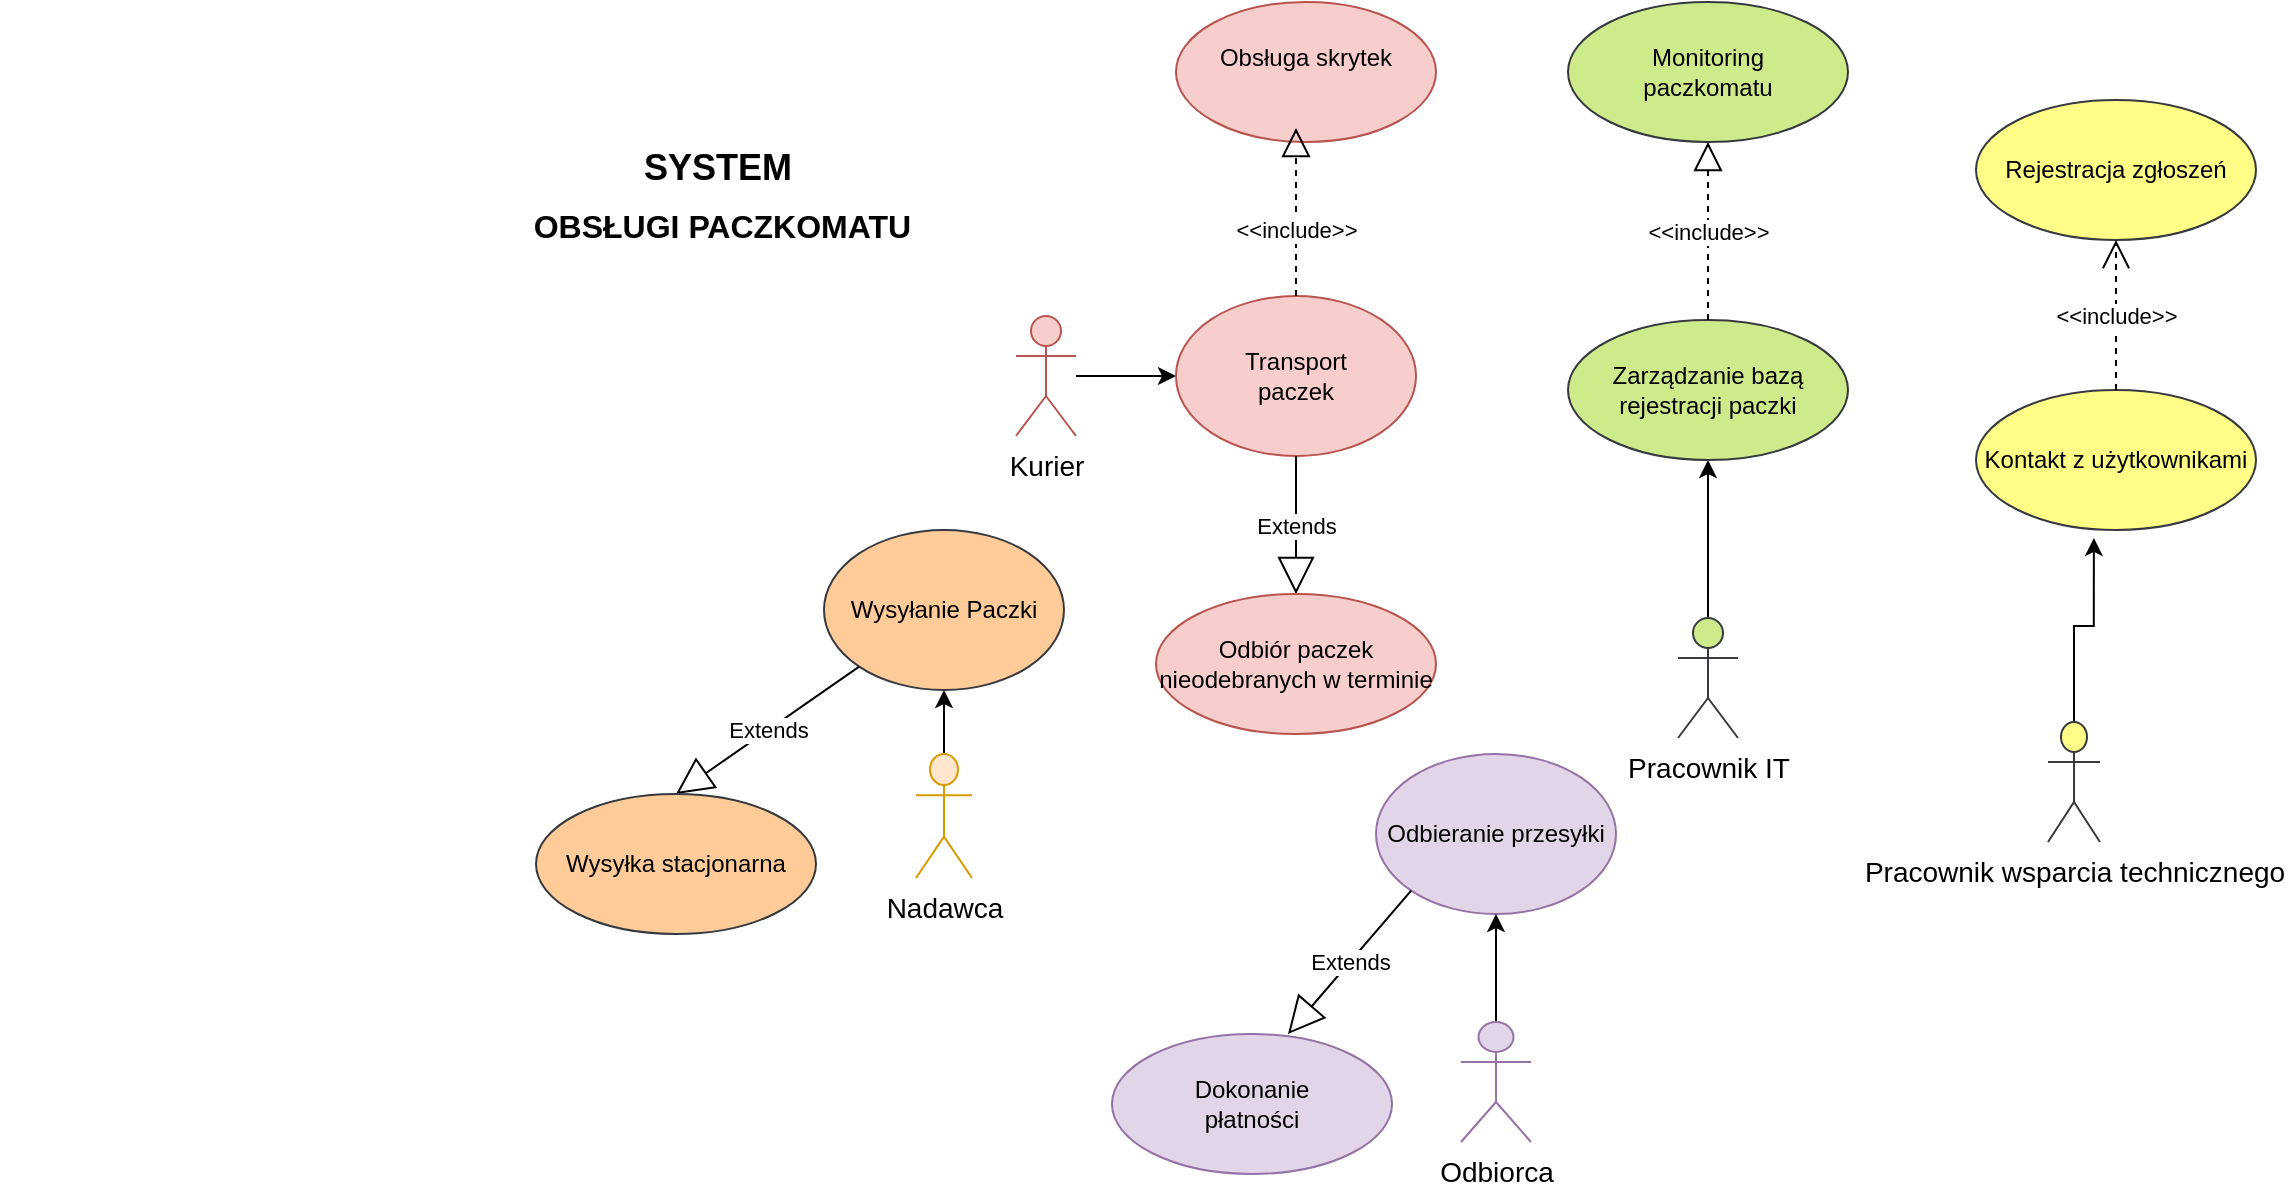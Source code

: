 <mxfile version="13.8.8" type="github">
  <diagram id="58SHCXz_HKoh9nA5pj4z" name="Page-1">
    <mxGraphModel dx="1236" dy="601" grid="1" gridSize="12" guides="1" tooltips="1" connect="1" arrows="1" fold="1" page="1" pageScale="1" pageWidth="827" pageHeight="1169" math="0" shadow="0">
      <root>
        <mxCell id="0" />
        <mxCell id="1" parent="0" />
        <mxCell id="5OjCYuiTfhgHSocP4vHS-34" style="edgeStyle=orthogonalEdgeStyle;rounded=0;orthogonalLoop=1;jettySize=auto;html=1;" parent="1" source="As6QNmNAlsdrrVxkSO4y-26" target="As6QNmNAlsdrrVxkSO4y-35" edge="1">
          <mxGeometry relative="1" as="geometry" />
        </mxCell>
        <mxCell id="As6QNmNAlsdrrVxkSO4y-26" value="&lt;font style=&quot;font-size: 14px&quot;&gt;Nadawca&lt;/font&gt;" style="shape=umlActor;verticalLabelPosition=bottom;verticalAlign=top;html=1;outlineConnect=0;fillColor=#ffe6cc;strokeColor=#d79b00;" parent="1" vertex="1">
          <mxGeometry x="802" y="508" width="28" height="62" as="geometry" />
        </mxCell>
        <mxCell id="5OjCYuiTfhgHSocP4vHS-38" style="edgeStyle=orthogonalEdgeStyle;rounded=0;orthogonalLoop=1;jettySize=auto;html=1;entryX=0;entryY=0.5;entryDx=0;entryDy=0;" parent="1" source="As6QNmNAlsdrrVxkSO4y-30" target="As6QNmNAlsdrrVxkSO4y-36" edge="1">
          <mxGeometry relative="1" as="geometry" />
        </mxCell>
        <mxCell id="As6QNmNAlsdrrVxkSO4y-30" value="&lt;font style=&quot;font-size: 14px&quot;&gt;Kurier&lt;/font&gt;" style="shape=umlActor;verticalLabelPosition=bottom;verticalAlign=top;html=1;outlineConnect=0;fillColor=#f8cecc;strokeColor=#b85450;" parent="1" vertex="1">
          <mxGeometry x="852" y="289" width="30" height="60" as="geometry" />
        </mxCell>
        <mxCell id="As6QNmNAlsdrrVxkSO4y-35" value="Wysyłanie Paczki" style="ellipse;whiteSpace=wrap;html=1;fillColor=#ffcc99;strokeColor=#36393d;" parent="1" vertex="1">
          <mxGeometry x="756" y="396" width="120" height="80" as="geometry" />
        </mxCell>
        <mxCell id="As6QNmNAlsdrrVxkSO4y-36" value="&lt;div&gt;Transport &lt;br&gt;&lt;/div&gt;&lt;div&gt;paczek&lt;br&gt;&lt;/div&gt;" style="ellipse;whiteSpace=wrap;html=1;strokeWidth=1;fontSize=12;fillColor=#f8cecc;strokeColor=#b85450;" parent="1" vertex="1">
          <mxGeometry x="932" y="279" width="120" height="80" as="geometry" />
        </mxCell>
        <mxCell id="5OjCYuiTfhgHSocP4vHS-31" value="&lt;div&gt;Obsługa skrytek&lt;br&gt;&lt;/div&gt;&lt;div&gt;&lt;br&gt;&lt;/div&gt;" style="ellipse;whiteSpace=wrap;html=1;fillColor=#f8cecc;strokeColor=#b85450;" parent="1" vertex="1">
          <mxGeometry x="932" y="132" width="130" height="70" as="geometry" />
        </mxCell>
        <mxCell id="5OjCYuiTfhgHSocP4vHS-40" value="" style="endArrow=block;dashed=1;endFill=0;endSize=12;html=1;exitX=0.5;exitY=0;exitDx=0;exitDy=0;entryX=0.5;entryY=1;entryDx=0;entryDy=0;" parent="1" source="As6QNmNAlsdrrVxkSO4y-36" edge="1">
          <mxGeometry width="160" relative="1" as="geometry">
            <mxPoint x="1015" y="257" as="sourcePoint" />
            <mxPoint x="992" y="195" as="targetPoint" />
          </mxGeometry>
        </mxCell>
        <mxCell id="uR8JxTdiuK0CYo74aFdn-20" value="&amp;lt;&amp;lt;include&amp;gt;&amp;gt;" style="edgeLabel;html=1;align=center;verticalAlign=middle;resizable=0;points=[];" parent="5OjCYuiTfhgHSocP4vHS-40" vertex="1" connectable="0">
          <mxGeometry x="-0.214" relative="1" as="geometry">
            <mxPoint as="offset" />
          </mxGeometry>
        </mxCell>
        <mxCell id="5OjCYuiTfhgHSocP4vHS-46" value="Extends" style="endArrow=block;endSize=16;endFill=0;html=1;exitX=0.5;exitY=1;exitDx=0;exitDy=0;entryX=0.5;entryY=0;entryDx=0;entryDy=0;" parent="1" source="As6QNmNAlsdrrVxkSO4y-36" target="5OjCYuiTfhgHSocP4vHS-47" edge="1">
          <mxGeometry width="160" relative="1" as="geometry">
            <mxPoint x="1095.5" y="366" as="sourcePoint" />
            <mxPoint x="1095.5" y="416" as="targetPoint" />
          </mxGeometry>
        </mxCell>
        <mxCell id="5OjCYuiTfhgHSocP4vHS-47" value="&lt;div&gt;Odbiór paczek&lt;/div&gt;&lt;div&gt;nieodebranych w terminie&lt;br&gt;&lt;/div&gt;" style="ellipse;whiteSpace=wrap;html=1;fillColor=#f8cecc;strokeColor=#b85450;" parent="1" vertex="1">
          <mxGeometry x="922" y="428" width="140" height="70" as="geometry" />
        </mxCell>
        <mxCell id="3dRoJbrHCP2Hq8l5bW-M-5" value="Odbieranie przesyłki" style="ellipse;whiteSpace=wrap;html=1;fillColor=#e1d5e7;strokeColor=#9673a6;" parent="1" vertex="1">
          <mxGeometry x="1032" y="508" width="120" height="80" as="geometry" />
        </mxCell>
        <mxCell id="3dRoJbrHCP2Hq8l5bW-M-19" value="&lt;div&gt;&lt;b&gt;&lt;font style=&quot;font-size: 12px&quot;&gt;&lt;font style=&quot;font-size: 51px&quot;&gt;&lt;font style=&quot;font-size: 18px&quot;&gt;SYSTEM&lt;/font&gt;&lt;br&gt;&lt;/font&gt;&lt;/font&gt;&lt;/b&gt;&lt;/div&gt;&lt;b&gt;&lt;font size=&quot;3&quot;&gt;&amp;nbsp;OBSŁUGI PACZKOMATU&lt;/font&gt;&lt;/b&gt;" style="text;html=1;strokeColor=none;fillColor=none;align=center;verticalAlign=middle;whiteSpace=wrap;rounded=0;" parent="1" vertex="1">
          <mxGeometry x="344" y="181" width="718" height="64" as="geometry" />
        </mxCell>
        <mxCell id="uR8JxTdiuK0CYo74aFdn-18" style="edgeStyle=orthogonalEdgeStyle;rounded=0;orthogonalLoop=1;jettySize=auto;html=1;entryX=0.421;entryY=1.057;entryDx=0;entryDy=0;entryPerimeter=0;" parent="1" source="3dRoJbrHCP2Hq8l5bW-M-22" target="uR8JxTdiuK0CYo74aFdn-17" edge="1">
          <mxGeometry relative="1" as="geometry" />
        </mxCell>
        <mxCell id="3dRoJbrHCP2Hq8l5bW-M-22" value="&lt;font style=&quot;font-size: 14px&quot;&gt;Pracownik wsparcia technicznego&lt;/font&gt;" style="shape=umlActor;verticalLabelPosition=bottom;verticalAlign=top;html=1;outlineConnect=0;fillColor=#ffff88;strokeColor=#36393d;" parent="1" vertex="1">
          <mxGeometry x="1368" y="492" width="26" height="60" as="geometry" />
        </mxCell>
        <mxCell id="3dRoJbrHCP2Hq8l5bW-M-34" style="edgeStyle=orthogonalEdgeStyle;rounded=0;orthogonalLoop=1;jettySize=auto;html=1;entryX=0.5;entryY=1;entryDx=0;entryDy=0;" parent="1" source="3dRoJbrHCP2Hq8l5bW-M-29" target="3dRoJbrHCP2Hq8l5bW-M-30" edge="1">
          <mxGeometry relative="1" as="geometry">
            <mxPoint x="1126" y="452" as="sourcePoint" />
          </mxGeometry>
        </mxCell>
        <mxCell id="3dRoJbrHCP2Hq8l5bW-M-30" value="Zarządzanie bazą rejestracji paczki" style="ellipse;whiteSpace=wrap;html=1;fillColor=#cdeb8b;strokeColor=#36393d;" parent="1" vertex="1">
          <mxGeometry x="1128" y="291" width="140" height="70" as="geometry" />
        </mxCell>
        <mxCell id="3dRoJbrHCP2Hq8l5bW-M-29" value="&lt;font style=&quot;font-size: 14px&quot;&gt;Pracownik IT&lt;/font&gt;" style="shape=umlActor;verticalLabelPosition=bottom;verticalAlign=top;html=1;fillColor=#cdeb8b;strokeColor=#36393d;" parent="1" vertex="1">
          <mxGeometry x="1183" y="440" width="30" height="60" as="geometry" />
        </mxCell>
        <mxCell id="uR8JxTdiuK0CYo74aFdn-17" value="&lt;div&gt;Kontakt z użytkownikami&lt;/div&gt;" style="ellipse;whiteSpace=wrap;html=1;fillColor=#ffff88;strokeColor=#36393d;" parent="1" vertex="1">
          <mxGeometry x="1332" y="326" width="140" height="70" as="geometry" />
        </mxCell>
        <mxCell id="uR8JxTdiuK0CYo74aFdn-22" value="&lt;div&gt;Monitoring &lt;br&gt;&lt;/div&gt;&lt;div&gt;paczkomatu&lt;br&gt;&lt;/div&gt;" style="ellipse;whiteSpace=wrap;html=1;fillColor=#cdeb8b;strokeColor=#36393d;" parent="1" vertex="1">
          <mxGeometry x="1128" y="132" width="140" height="70" as="geometry" />
        </mxCell>
        <mxCell id="uR8JxTdiuK0CYo74aFdn-58" style="edgeStyle=orthogonalEdgeStyle;rounded=0;orthogonalLoop=1;jettySize=auto;html=1;" parent="1" source="uR8JxTdiuK0CYo74aFdn-24" target="3dRoJbrHCP2Hq8l5bW-M-5" edge="1">
          <mxGeometry relative="1" as="geometry" />
        </mxCell>
        <mxCell id="uR8JxTdiuK0CYo74aFdn-24" value="&lt;font style=&quot;font-size: 14px&quot;&gt;Odbiorca&lt;/font&gt;" style="shape=umlActor;verticalLabelPosition=bottom;verticalAlign=top;html=1;outlineConnect=0;fillColor=#e1d5e7;strokeColor=#9673a6;" parent="1" vertex="1">
          <mxGeometry x="1074.5" y="642" width="35" height="60" as="geometry" />
        </mxCell>
        <mxCell id="uR8JxTdiuK0CYo74aFdn-47" value="&amp;lt;&amp;lt;include&amp;gt;&amp;gt;" style="endArrow=block;dashed=1;endFill=0;endSize=12;html=1;entryX=0.5;entryY=1;entryDx=0;entryDy=0;exitX=0.5;exitY=0;exitDx=0;exitDy=0;" parent="1" source="3dRoJbrHCP2Hq8l5bW-M-30" target="uR8JxTdiuK0CYo74aFdn-22" edge="1">
          <mxGeometry width="160" relative="1" as="geometry">
            <mxPoint x="1154" y="264" as="sourcePoint" />
            <mxPoint x="1314" y="264" as="targetPoint" />
          </mxGeometry>
        </mxCell>
        <mxCell id="uR8JxTdiuK0CYo74aFdn-50" value="Rejestracja zgłoszeń" style="ellipse;whiteSpace=wrap;html=1;fillColor=#ffff88;strokeColor=#36393d;" parent="1" vertex="1">
          <mxGeometry x="1332" y="181" width="140" height="70" as="geometry" />
        </mxCell>
        <mxCell id="uR8JxTdiuK0CYo74aFdn-53" value="&amp;lt;&amp;lt;include&amp;gt;&amp;gt;" style="endArrow=open;endSize=12;dashed=1;html=1;exitX=0.5;exitY=0;exitDx=0;exitDy=0;" parent="1" source="uR8JxTdiuK0CYo74aFdn-17" target="uR8JxTdiuK0CYo74aFdn-50" edge="1">
          <mxGeometry width="160" relative="1" as="geometry">
            <mxPoint x="1414" y="540.28" as="sourcePoint" />
            <mxPoint x="1454.221" y="467.997" as="targetPoint" />
          </mxGeometry>
        </mxCell>
        <mxCell id="uR8JxTdiuK0CYo74aFdn-56" value="Extends" style="endArrow=block;endSize=16;endFill=0;html=1;exitX=0;exitY=1;exitDx=0;exitDy=0;entryX=0.5;entryY=0;entryDx=0;entryDy=0;" parent="1" source="As6QNmNAlsdrrVxkSO4y-35" target="uR8JxTdiuK0CYo74aFdn-57" edge="1">
          <mxGeometry width="160" relative="1" as="geometry">
            <mxPoint x="732" y="456" as="sourcePoint" />
            <mxPoint x="672" y="540" as="targetPoint" />
          </mxGeometry>
        </mxCell>
        <mxCell id="uR8JxTdiuK0CYo74aFdn-57" value="Wysyłka stacjonarna" style="ellipse;whiteSpace=wrap;html=1;fillColor=#ffcc99;strokeColor=#36393d;" parent="1" vertex="1">
          <mxGeometry x="612" y="528" width="140" height="70" as="geometry" />
        </mxCell>
        <mxCell id="uR8JxTdiuK0CYo74aFdn-64" value="Extends" style="endArrow=block;endSize=16;endFill=0;html=1;exitX=0;exitY=1;exitDx=0;exitDy=0;" parent="1" source="3dRoJbrHCP2Hq8l5bW-M-5" edge="1">
          <mxGeometry width="160" relative="1" as="geometry">
            <mxPoint x="828" y="696" as="sourcePoint" />
            <mxPoint x="988" y="648" as="targetPoint" />
          </mxGeometry>
        </mxCell>
        <mxCell id="uR8JxTdiuK0CYo74aFdn-65" value="&lt;div&gt;Dokonanie &lt;br&gt;&lt;/div&gt;&lt;div&gt;płatności&lt;br&gt;&lt;/div&gt;" style="ellipse;whiteSpace=wrap;html=1;fillColor=#e1d5e7;strokeColor=#9673a6;" parent="1" vertex="1">
          <mxGeometry x="900" y="648" width="140" height="70" as="geometry" />
        </mxCell>
      </root>
    </mxGraphModel>
  </diagram>
</mxfile>
